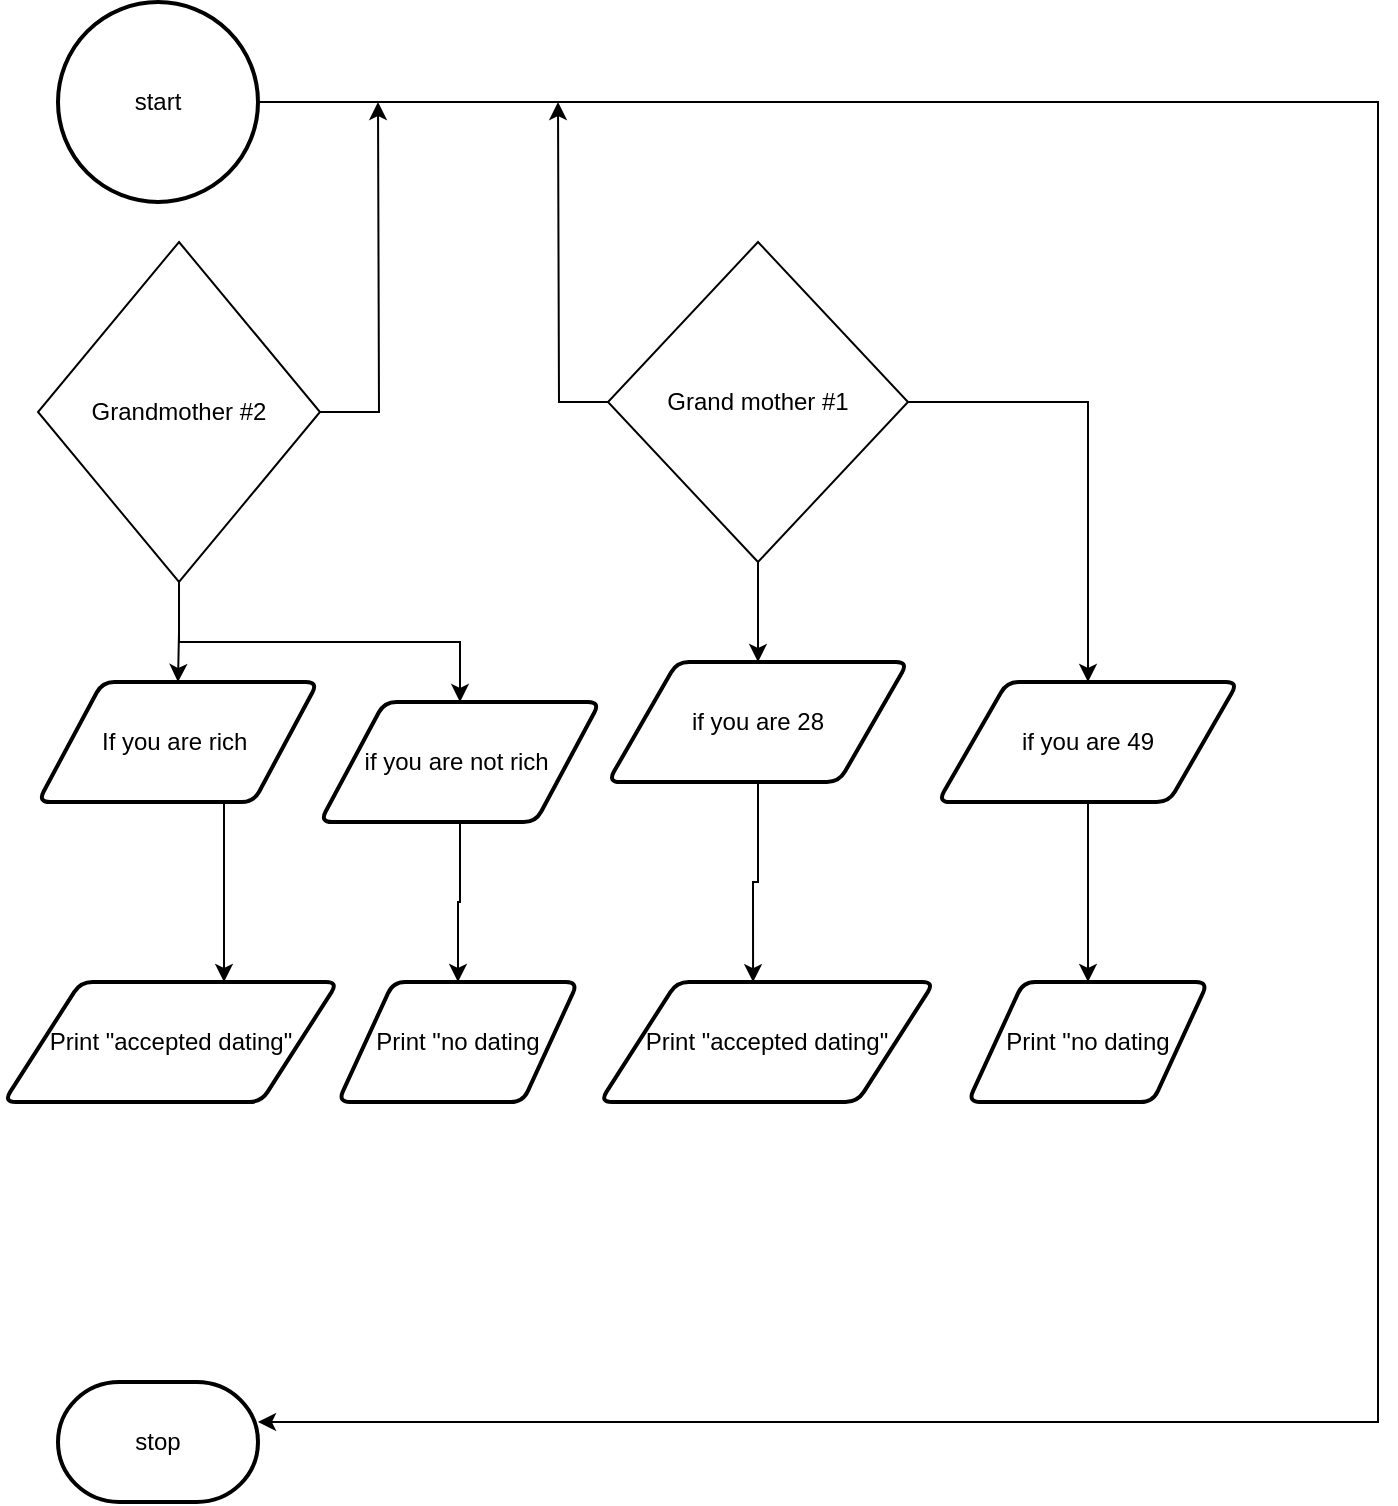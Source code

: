 <mxfile>
    <diagram id="04XstbrP6sqXnHqWuIYk" name="Page-1">
        <mxGraphModel dx="1074" dy="741" grid="1" gridSize="10" guides="1" tooltips="1" connect="1" arrows="1" fold="1" page="1" pageScale="1" pageWidth="827" pageHeight="1169" math="0" shadow="0">
            <root>
                <mxCell id="0"/>
                <mxCell id="1" parent="0"/>
                <mxCell id="57" style="edgeStyle=orthogonalEdgeStyle;rounded=0;html=1;" edge="1" parent="1" source="19" target="34">
                    <mxGeometry relative="1" as="geometry">
                        <Array as="points">
                            <mxPoint x="690" y="100"/>
                            <mxPoint x="690" y="760"/>
                        </Array>
                    </mxGeometry>
                </mxCell>
                <mxCell id="19" value="start" style="strokeWidth=2;html=1;shape=mxgraph.flowchart.start_2;whiteSpace=wrap;" vertex="1" parent="1">
                    <mxGeometry x="30" y="50" width="100" height="100" as="geometry"/>
                </mxCell>
                <mxCell id="45" style="edgeStyle=orthogonalEdgeStyle;rounded=0;html=1;entryX=0.5;entryY=0;entryDx=0;entryDy=0;" edge="1" parent="1" source="24" target="42">
                    <mxGeometry relative="1" as="geometry"/>
                </mxCell>
                <mxCell id="46" style="edgeStyle=orthogonalEdgeStyle;rounded=0;html=1;" edge="1" parent="1" source="24" target="41">
                    <mxGeometry relative="1" as="geometry"/>
                </mxCell>
                <mxCell id="58" style="edgeStyle=orthogonalEdgeStyle;rounded=0;html=1;" edge="1" parent="1" source="24">
                    <mxGeometry relative="1" as="geometry">
                        <mxPoint x="190" y="100" as="targetPoint"/>
                    </mxGeometry>
                </mxCell>
                <mxCell id="24" value="Grandmother #2" style="rhombus;whiteSpace=wrap;html=1;" vertex="1" parent="1">
                    <mxGeometry x="20" y="170" width="141" height="170" as="geometry"/>
                </mxCell>
                <mxCell id="47" style="edgeStyle=orthogonalEdgeStyle;rounded=0;html=1;" edge="1" parent="1" source="29" target="44">
                    <mxGeometry relative="1" as="geometry"/>
                </mxCell>
                <mxCell id="48" style="edgeStyle=orthogonalEdgeStyle;rounded=0;html=1;" edge="1" parent="1" source="29" target="43">
                    <mxGeometry relative="1" as="geometry"/>
                </mxCell>
                <mxCell id="59" style="edgeStyle=orthogonalEdgeStyle;rounded=0;html=1;" edge="1" parent="1" source="29">
                    <mxGeometry relative="1" as="geometry">
                        <mxPoint x="280" y="100" as="targetPoint"/>
                    </mxGeometry>
                </mxCell>
                <mxCell id="29" value="Grand mother #1" style="rhombus;whiteSpace=wrap;html=1;" vertex="1" parent="1">
                    <mxGeometry x="305" y="170" width="150" height="160" as="geometry"/>
                </mxCell>
                <mxCell id="32" value="Print &quot;accepted dating&quot;" style="shape=parallelogram;html=1;strokeWidth=2;perimeter=parallelogramPerimeter;whiteSpace=wrap;rounded=1;arcSize=12;size=0.23;" vertex="1" parent="1">
                    <mxGeometry x="2.88" y="540" width="167.12" height="60" as="geometry"/>
                </mxCell>
                <mxCell id="34" value="stop" style="strokeWidth=2;html=1;shape=mxgraph.flowchart.terminator;whiteSpace=wrap;" vertex="1" parent="1">
                    <mxGeometry x="30" y="740" width="100" height="60" as="geometry"/>
                </mxCell>
                <mxCell id="52" style="edgeStyle=orthogonalEdgeStyle;rounded=0;html=1;" edge="1" parent="1" source="41" target="51">
                    <mxGeometry relative="1" as="geometry"/>
                </mxCell>
                <mxCell id="41" value="if you are not rich&amp;nbsp;" style="shape=parallelogram;html=1;strokeWidth=2;perimeter=parallelogramPerimeter;whiteSpace=wrap;rounded=1;arcSize=12;size=0.23;" vertex="1" parent="1">
                    <mxGeometry x="161" y="400" width="140" height="60" as="geometry"/>
                </mxCell>
                <mxCell id="50" style="edgeStyle=orthogonalEdgeStyle;rounded=0;html=1;" edge="1" parent="1" source="42" target="32">
                    <mxGeometry relative="1" as="geometry">
                        <Array as="points">
                            <mxPoint x="113" y="490"/>
                            <mxPoint x="113" y="490"/>
                        </Array>
                    </mxGeometry>
                </mxCell>
                <mxCell id="42" value="If you are rich&amp;nbsp;" style="shape=parallelogram;html=1;strokeWidth=2;perimeter=parallelogramPerimeter;whiteSpace=wrap;rounded=1;arcSize=12;size=0.23;" vertex="1" parent="1">
                    <mxGeometry x="20" y="390" width="140" height="60" as="geometry"/>
                </mxCell>
                <mxCell id="56" style="edgeStyle=orthogonalEdgeStyle;rounded=0;html=1;" edge="1" parent="1" source="43" target="55">
                    <mxGeometry relative="1" as="geometry"/>
                </mxCell>
                <mxCell id="43" value="if you are 49" style="shape=parallelogram;html=1;strokeWidth=2;perimeter=parallelogramPerimeter;whiteSpace=wrap;rounded=1;arcSize=12;size=0.23;" vertex="1" parent="1">
                    <mxGeometry x="470" y="390" width="150" height="60" as="geometry"/>
                </mxCell>
                <mxCell id="54" style="edgeStyle=orthogonalEdgeStyle;rounded=0;html=1;entryX=0.458;entryY=0.001;entryDx=0;entryDy=0;entryPerimeter=0;" edge="1" parent="1" source="44" target="53">
                    <mxGeometry relative="1" as="geometry"/>
                </mxCell>
                <mxCell id="44" value="if you are 28" style="shape=parallelogram;html=1;strokeWidth=2;perimeter=parallelogramPerimeter;whiteSpace=wrap;rounded=1;arcSize=12;size=0.23;" vertex="1" parent="1">
                    <mxGeometry x="305" y="380" width="150" height="60" as="geometry"/>
                </mxCell>
                <mxCell id="51" value="Print &quot;no dating" style="shape=parallelogram;html=1;strokeWidth=2;perimeter=parallelogramPerimeter;whiteSpace=wrap;rounded=1;arcSize=12;size=0.23;" vertex="1" parent="1">
                    <mxGeometry x="170" y="540" width="120" height="60" as="geometry"/>
                </mxCell>
                <mxCell id="53" value="Print &quot;accepted dating&quot;" style="shape=parallelogram;html=1;strokeWidth=2;perimeter=parallelogramPerimeter;whiteSpace=wrap;rounded=1;arcSize=12;size=0.23;" vertex="1" parent="1">
                    <mxGeometry x="301" y="540" width="167.12" height="60" as="geometry"/>
                </mxCell>
                <mxCell id="55" value="Print &quot;no dating" style="shape=parallelogram;html=1;strokeWidth=2;perimeter=parallelogramPerimeter;whiteSpace=wrap;rounded=1;arcSize=12;size=0.23;" vertex="1" parent="1">
                    <mxGeometry x="485" y="540" width="120" height="60" as="geometry"/>
                </mxCell>
            </root>
        </mxGraphModel>
    </diagram>
</mxfile>